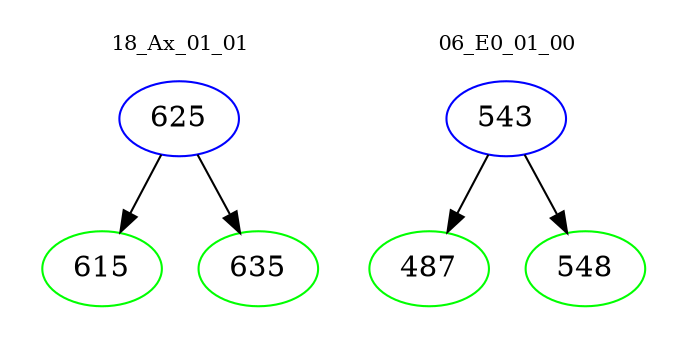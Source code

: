 digraph{
subgraph cluster_0 {
color = white
label = "18_Ax_01_01";
fontsize=10;
T0_625 [label="625", color="blue"]
T0_625 -> T0_615 [color="black"]
T0_615 [label="615", color="green"]
T0_625 -> T0_635 [color="black"]
T0_635 [label="635", color="green"]
}
subgraph cluster_1 {
color = white
label = "06_E0_01_00";
fontsize=10;
T1_543 [label="543", color="blue"]
T1_543 -> T1_487 [color="black"]
T1_487 [label="487", color="green"]
T1_543 -> T1_548 [color="black"]
T1_548 [label="548", color="green"]
}
}
